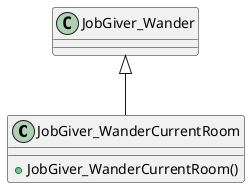 @startuml
class JobGiver_WanderCurrentRoom {
    + JobGiver_WanderCurrentRoom()
}
JobGiver_Wander <|-- JobGiver_WanderCurrentRoom
@enduml
